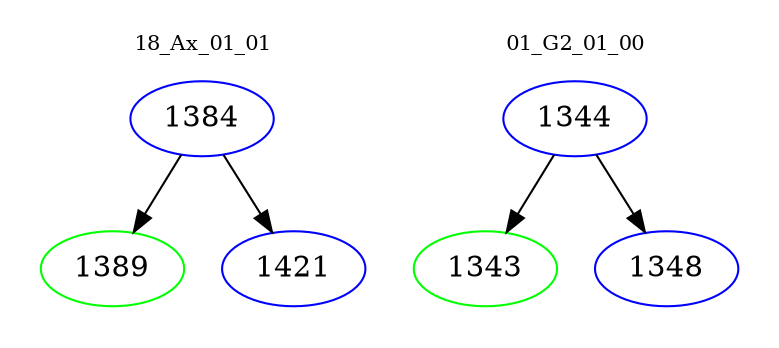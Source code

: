 digraph{
subgraph cluster_0 {
color = white
label = "18_Ax_01_01";
fontsize=10;
T0_1384 [label="1384", color="blue"]
T0_1384 -> T0_1389 [color="black"]
T0_1389 [label="1389", color="green"]
T0_1384 -> T0_1421 [color="black"]
T0_1421 [label="1421", color="blue"]
}
subgraph cluster_1 {
color = white
label = "01_G2_01_00";
fontsize=10;
T1_1344 [label="1344", color="blue"]
T1_1344 -> T1_1343 [color="black"]
T1_1343 [label="1343", color="green"]
T1_1344 -> T1_1348 [color="black"]
T1_1348 [label="1348", color="blue"]
}
}
